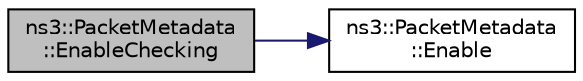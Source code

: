 digraph "ns3::PacketMetadata::EnableChecking"
{
 // LATEX_PDF_SIZE
  edge [fontname="Helvetica",fontsize="10",labelfontname="Helvetica",labelfontsize="10"];
  node [fontname="Helvetica",fontsize="10",shape=record];
  rankdir="LR";
  Node1 [label="ns3::PacketMetadata\l::EnableChecking",height=0.2,width=0.4,color="black", fillcolor="grey75", style="filled", fontcolor="black",tooltip="Enable the packet metadata checking."];
  Node1 -> Node2 [color="midnightblue",fontsize="10",style="solid",fontname="Helvetica"];
  Node2 [label="ns3::PacketMetadata\l::Enable",height=0.2,width=0.4,color="black", fillcolor="white", style="filled",URL="$classns3_1_1_packet_metadata.html#addee67896039c1a356ee47698b04e953",tooltip="Enable the packet metadata."];
}
